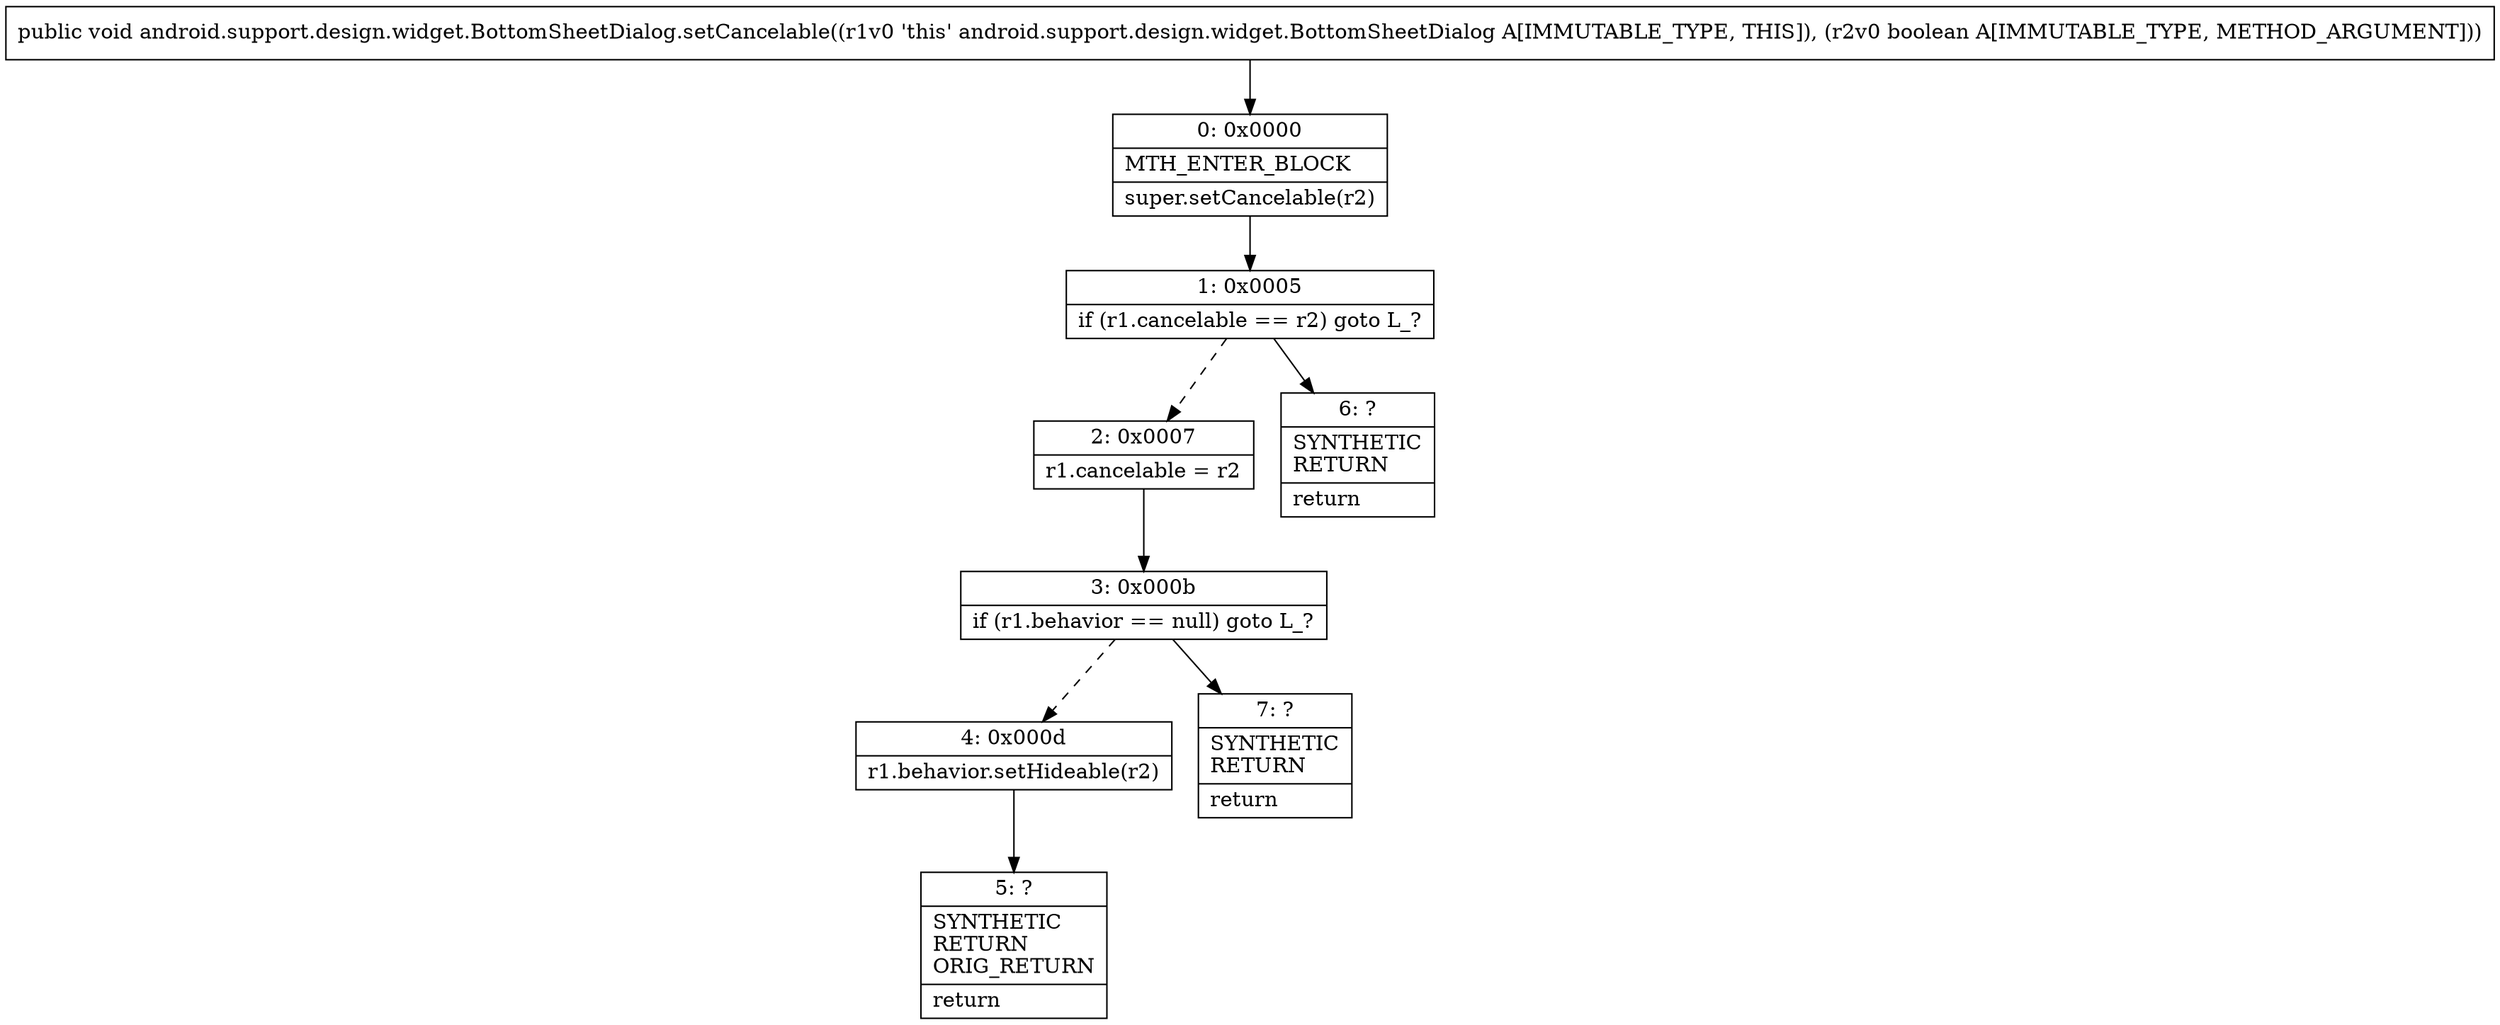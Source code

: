 digraph "CFG forandroid.support.design.widget.BottomSheetDialog.setCancelable(Z)V" {
Node_0 [shape=record,label="{0\:\ 0x0000|MTH_ENTER_BLOCK\l|super.setCancelable(r2)\l}"];
Node_1 [shape=record,label="{1\:\ 0x0005|if (r1.cancelable == r2) goto L_?\l}"];
Node_2 [shape=record,label="{2\:\ 0x0007|r1.cancelable = r2\l}"];
Node_3 [shape=record,label="{3\:\ 0x000b|if (r1.behavior == null) goto L_?\l}"];
Node_4 [shape=record,label="{4\:\ 0x000d|r1.behavior.setHideable(r2)\l}"];
Node_5 [shape=record,label="{5\:\ ?|SYNTHETIC\lRETURN\lORIG_RETURN\l|return\l}"];
Node_6 [shape=record,label="{6\:\ ?|SYNTHETIC\lRETURN\l|return\l}"];
Node_7 [shape=record,label="{7\:\ ?|SYNTHETIC\lRETURN\l|return\l}"];
MethodNode[shape=record,label="{public void android.support.design.widget.BottomSheetDialog.setCancelable((r1v0 'this' android.support.design.widget.BottomSheetDialog A[IMMUTABLE_TYPE, THIS]), (r2v0 boolean A[IMMUTABLE_TYPE, METHOD_ARGUMENT])) }"];
MethodNode -> Node_0;
Node_0 -> Node_1;
Node_1 -> Node_2[style=dashed];
Node_1 -> Node_6;
Node_2 -> Node_3;
Node_3 -> Node_4[style=dashed];
Node_3 -> Node_7;
Node_4 -> Node_5;
}

